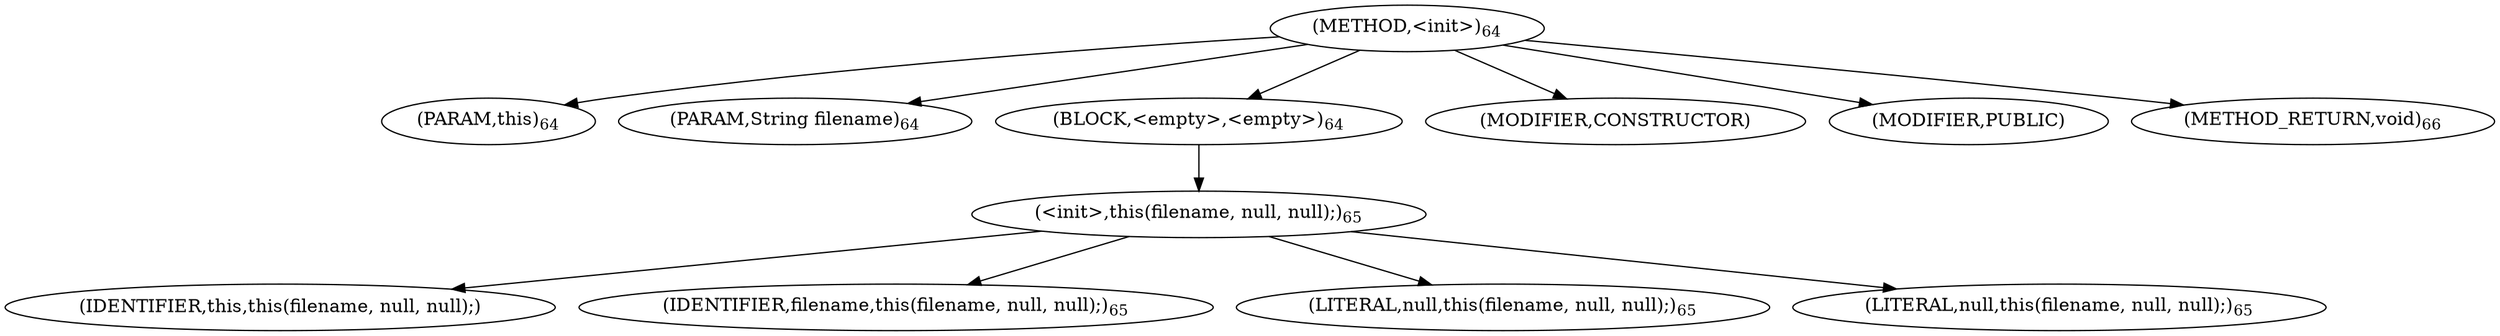 digraph "&lt;init&gt;" {  
"29" [label = <(METHOD,&lt;init&gt;)<SUB>64</SUB>> ]
"4" [label = <(PARAM,this)<SUB>64</SUB>> ]
"30" [label = <(PARAM,String filename)<SUB>64</SUB>> ]
"31" [label = <(BLOCK,&lt;empty&gt;,&lt;empty&gt;)<SUB>64</SUB>> ]
"32" [label = <(&lt;init&gt;,this(filename, null, null);)<SUB>65</SUB>> ]
"3" [label = <(IDENTIFIER,this,this(filename, null, null);)> ]
"33" [label = <(IDENTIFIER,filename,this(filename, null, null);)<SUB>65</SUB>> ]
"34" [label = <(LITERAL,null,this(filename, null, null);)<SUB>65</SUB>> ]
"35" [label = <(LITERAL,null,this(filename, null, null);)<SUB>65</SUB>> ]
"36" [label = <(MODIFIER,CONSTRUCTOR)> ]
"37" [label = <(MODIFIER,PUBLIC)> ]
"38" [label = <(METHOD_RETURN,void)<SUB>66</SUB>> ]
  "29" -> "4" 
  "29" -> "30" 
  "29" -> "31" 
  "29" -> "36" 
  "29" -> "37" 
  "29" -> "38" 
  "31" -> "32" 
  "32" -> "3" 
  "32" -> "33" 
  "32" -> "34" 
  "32" -> "35" 
}
